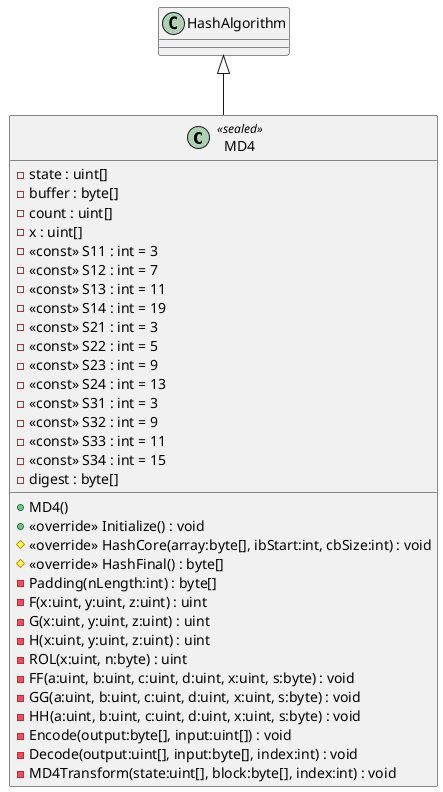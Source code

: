 @startuml
class MD4 <<sealed>> {
    - state : uint[]
    - buffer : byte[]
    - count : uint[]
    - x : uint[]
    - <<const>> S11 : int = 3
    - <<const>> S12 : int = 7
    - <<const>> S13 : int = 11
    - <<const>> S14 : int = 19
    - <<const>> S21 : int = 3
    - <<const>> S22 : int = 5
    - <<const>> S23 : int = 9
    - <<const>> S24 : int = 13
    - <<const>> S31 : int = 3
    - <<const>> S32 : int = 9
    - <<const>> S33 : int = 11
    - <<const>> S34 : int = 15
    - digest : byte[]
    + MD4()
    + <<override>> Initialize() : void
    # <<override>> HashCore(array:byte[], ibStart:int, cbSize:int) : void
    # <<override>> HashFinal() : byte[]
    - Padding(nLength:int) : byte[]
    - F(x:uint, y:uint, z:uint) : uint
    - G(x:uint, y:uint, z:uint) : uint
    - H(x:uint, y:uint, z:uint) : uint
    - ROL(x:uint, n:byte) : uint
    - FF(a:uint, b:uint, c:uint, d:uint, x:uint, s:byte) : void
    - GG(a:uint, b:uint, c:uint, d:uint, x:uint, s:byte) : void
    - HH(a:uint, b:uint, c:uint, d:uint, x:uint, s:byte) : void
    - Encode(output:byte[], input:uint[]) : void
    - Decode(output:uint[], input:byte[], index:int) : void
    - MD4Transform(state:uint[], block:byte[], index:int) : void
}
HashAlgorithm <|-- MD4
@enduml
